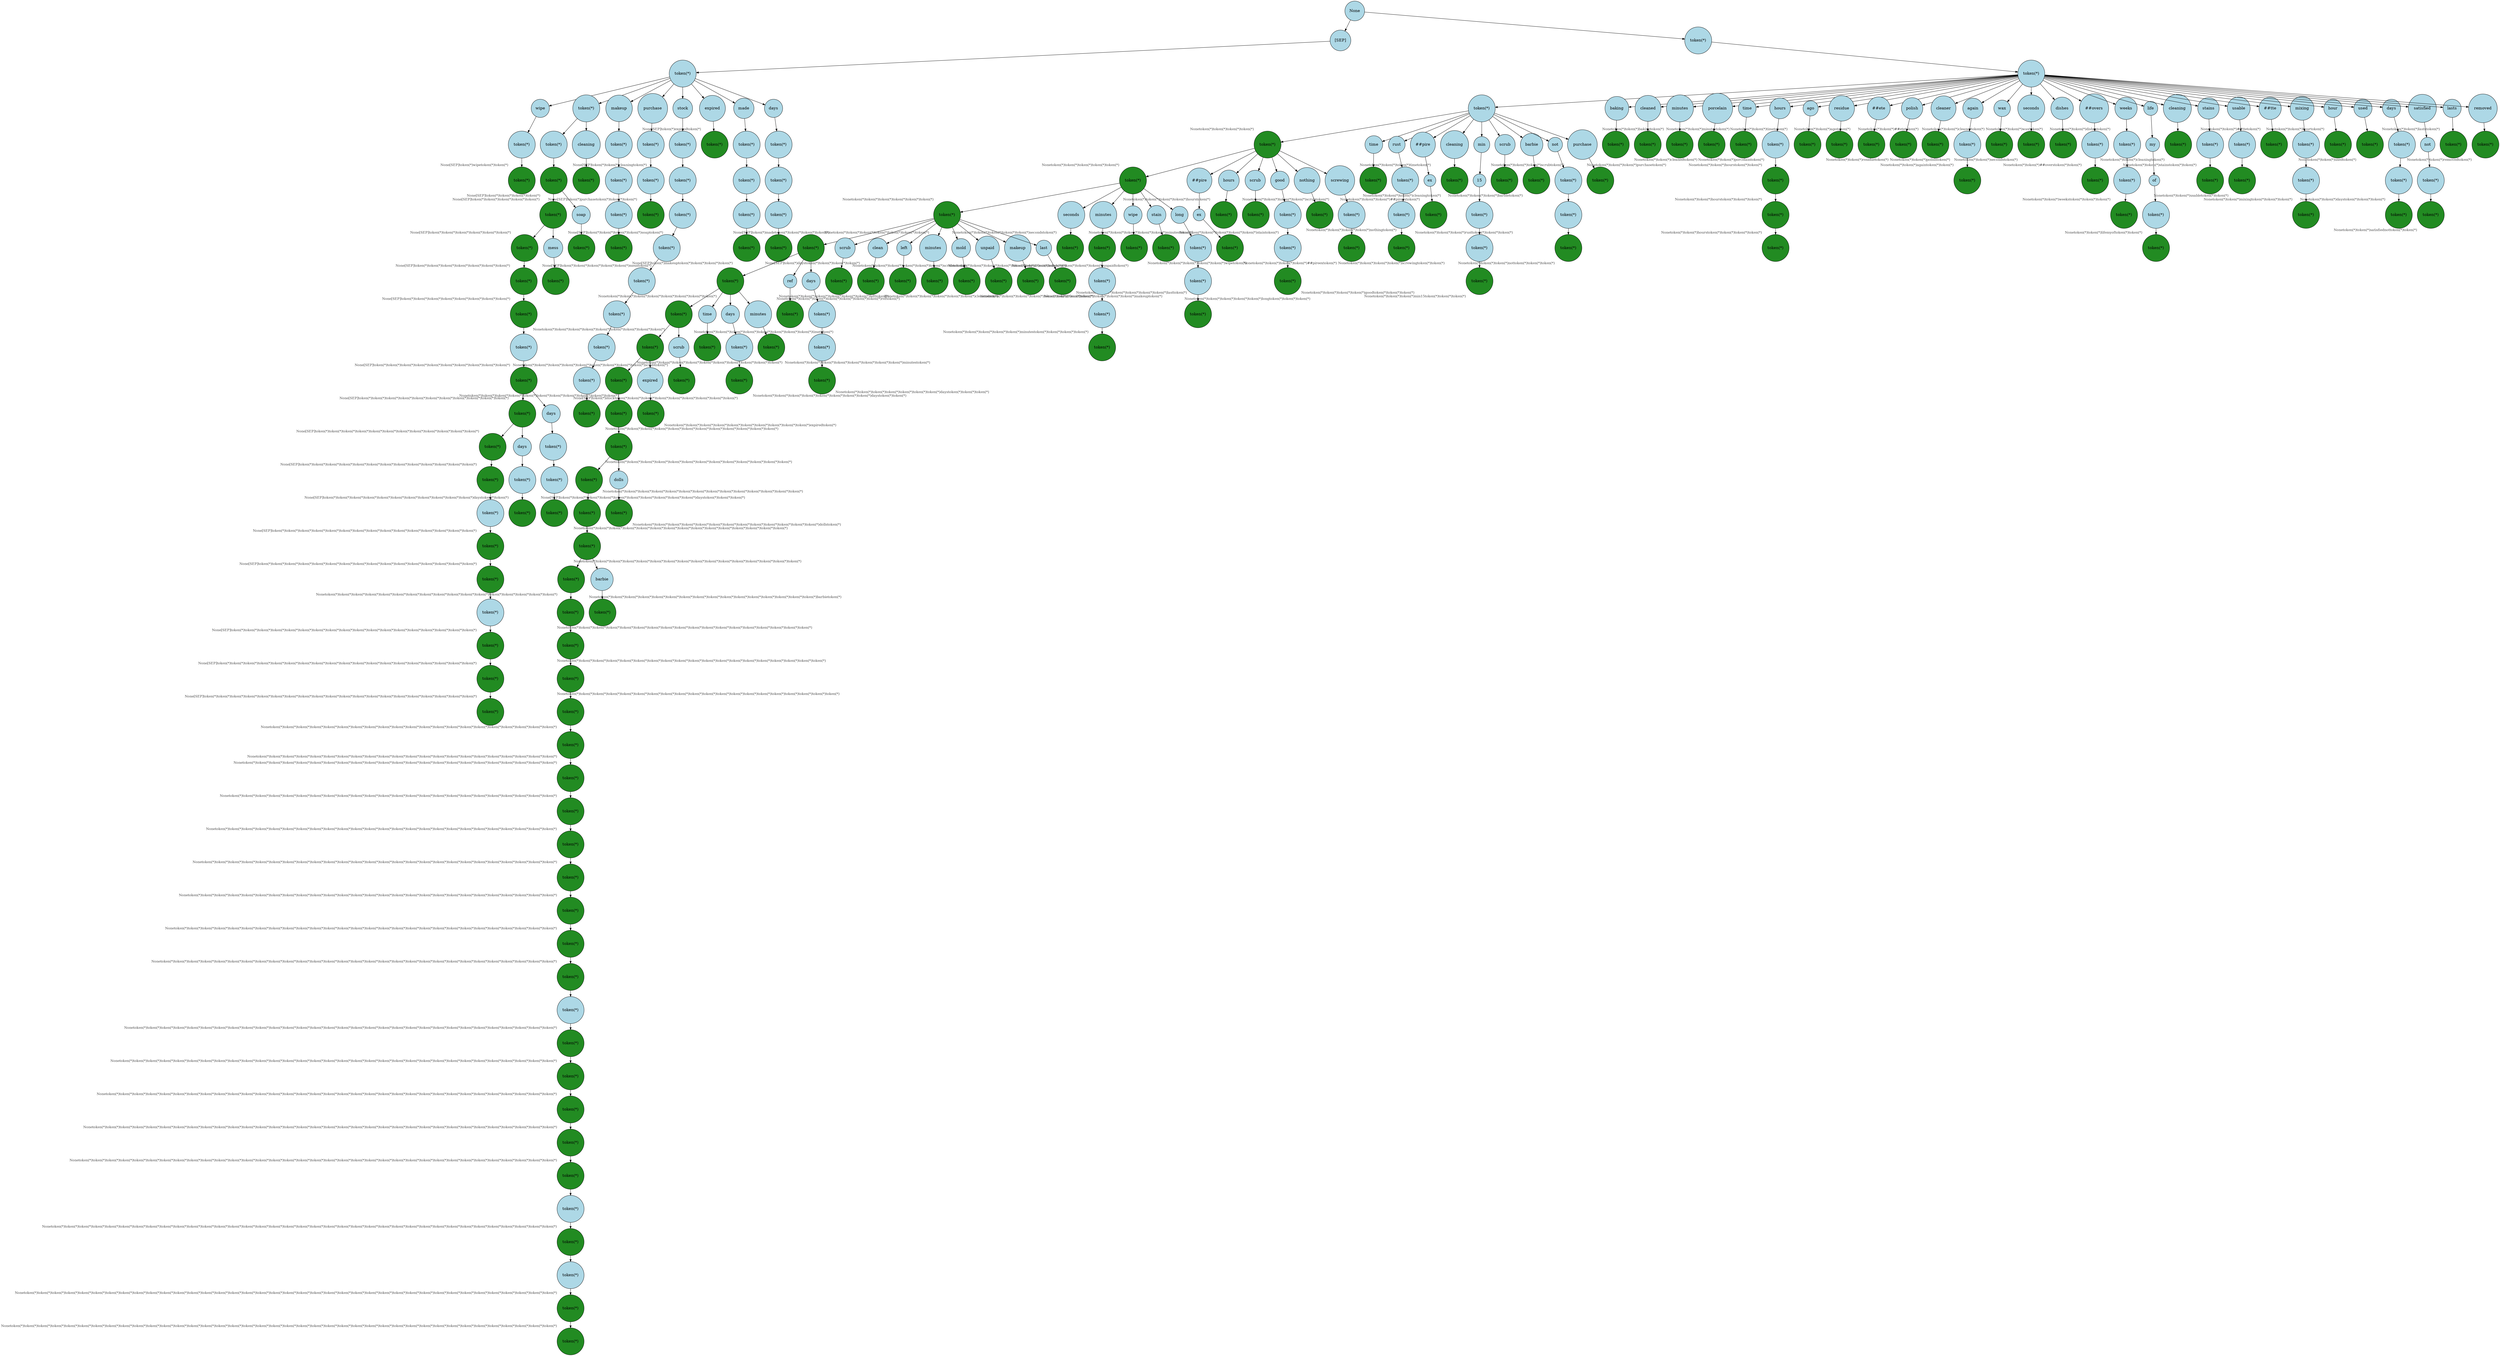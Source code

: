 digraph {
graph [
  nodesep=0.25,
  ranksep=0.3,
  splines=line
];
node [
  style=filled,
  fillcolor=lightblue,
  shape=circle
];
edge [
  arrowsize=0.8,
  color=black
];

140328997148048 [
  label="None"
];
140329013137776 [
  label="[SEP]"
];
140329013143216 [
  label="token(*)"
];
140329013140976 [
  label="wipe"
];
140336316952656 [
  label="token(*)"
];
140336316953616 [
  label="token(*)"
  xlabel=<<FONT COLOR="grey25" POINT-SIZE="12">None[SEP]token(*)wipetoken(*)token(*)</FONT>>
  fillcolor="forestgreen"
  color="black"
];
140336317509952 [
  label="token(*)"
];
140336316998208 [
  label="token(*)"
];
140331957338000 [
  label="token(*)"
  xlabel=<<FONT COLOR="grey25" POINT-SIZE="12">None[SEP]token(*)token(*)token(*)token(*)</FONT>>
  fillcolor="forestgreen"
  color="black"
];
140330621007504 [
  label="token(*)"
  xlabel=<<FONT COLOR="grey25" POINT-SIZE="12">None[SEP]token(*)token(*)token(*)token(*)token(*)</FONT>>
  fillcolor="forestgreen"
  color="black"
];
140320523738720 [
  label="token(*)"
  xlabel=<<FONT COLOR="grey25" POINT-SIZE="12">None[SEP]token(*)token(*)token(*)token(*)token(*)token(*)</FONT>>
  fillcolor="forestgreen"
  color="black"
];
140320523741184 [
  label="token(*)"
  xlabel=<<FONT COLOR="grey25" POINT-SIZE="12">None[SEP]token(*)token(*)token(*)token(*)token(*)token(*)token(*)</FONT>>
  fillcolor="forestgreen"
  color="black"
];
140336312867632 [
  label="token(*)"
  xlabel=<<FONT COLOR="grey25" POINT-SIZE="12">None[SEP]token(*)token(*)token(*)token(*)token(*)token(*)token(*)token(*)</FONT>>
  fillcolor="forestgreen"
  color="black"
];
140336312868912 [
  label="token(*)"
];
140320522346416 [
  label="token(*)"
  xlabel=<<FONT COLOR="grey25" POINT-SIZE="12">None[SEP]token(*)token(*)token(*)token(*)token(*)token(*)token(*)token(*)token(*)token(*)</FONT>>
  fillcolor="forestgreen"
  color="black"
];
140320522344256 [
  label="token(*)"
  xlabel=<<FONT COLOR="grey25" POINT-SIZE="12">None[SEP]token(*)token(*)token(*)token(*)token(*)token(*)token(*)token(*)token(*)token(*)token(*)</FONT>>
  fillcolor="forestgreen"
  color="black"
];
140320523632304 [
  label="token(*)"
  xlabel=<<FONT COLOR="grey25" POINT-SIZE="12">None[SEP]token(*)token(*)token(*)token(*)token(*)token(*)token(*)token(*)token(*)token(*)token(*)token(*)</FONT>>
  fillcolor="forestgreen"
  color="black"
];
140320523623184 [
  label="token(*)"
  xlabel=<<FONT COLOR="grey25" POINT-SIZE="12">None[SEP]token(*)token(*)token(*)token(*)token(*)token(*)token(*)token(*)token(*)token(*)token(*)token(*)token(*)</FONT>>
  fillcolor="forestgreen"
  color="black"
];
140336313110528 [
  label="token(*)"
];
140336313115456 [
  label="token(*)"
  xlabel=<<FONT COLOR="grey25" POINT-SIZE="12">None[SEP]token(*)token(*)token(*)token(*)token(*)token(*)token(*)token(*)token(*)token(*)token(*)token(*)token(*)token(*)token(*)</FONT>>
  fillcolor="forestgreen"
  color="black"
];
140336317806704 [
  label="token(*)"
  xlabel=<<FONT COLOR="grey25" POINT-SIZE="12">None[SEP]token(*)token(*)token(*)token(*)token(*)token(*)token(*)token(*)token(*)token(*)token(*)token(*)token(*)token(*)token(*)token(*)</FONT>>
  fillcolor="forestgreen"
  color="black"
];
140336317801328 [
  label="token(*)"
];
140320522709200 [
  label="token(*)"
  xlabel=<<FONT COLOR="grey25" POINT-SIZE="12">None[SEP]token(*)token(*)token(*)token(*)token(*)token(*)token(*)token(*)token(*)token(*)token(*)token(*)token(*)token(*)token(*)token(*)token(*)token(*)</FONT>>
  fillcolor="forestgreen"
  color="black"
];
140320522702960 [
  label="token(*)"
  xlabel=<<FONT COLOR="grey25" POINT-SIZE="12">None[SEP]token(*)token(*)token(*)token(*)token(*)token(*)token(*)token(*)token(*)token(*)token(*)token(*)token(*)token(*)token(*)token(*)token(*)token(*)token(*)</FONT>>
  fillcolor="forestgreen"
  color="black"
];
140336182820912 [
  label="token(*)"
  xlabel=<<FONT COLOR="grey25" POINT-SIZE="12">None[SEP]token(*)token(*)token(*)token(*)token(*)token(*)token(*)token(*)token(*)token(*)token(*)token(*)token(*)token(*)token(*)token(*)token(*)token(*)token(*)token(*)</FONT>>
  fillcolor="forestgreen"
  color="black"
];
140320522347136 [
  label="days"
];
140320523622864 [
  label="token(*)"
];
140320523631344 [
  label="token(*)"
  xlabel=<<FONT COLOR="grey25" POINT-SIZE="12">None[SEP]token(*)token(*)token(*)token(*)token(*)token(*)token(*)token(*)token(*)token(*)token(*)daystoken(*)token(*)</FONT>>
  fillcolor="forestgreen"
  color="black"
];
140320522348144 [
  label="days"
];
140320522342384 [
  label="token(*)"
];
140320523628464 [
  label="token(*)"
];
140320523619024 [
  label="token(*)"
  xlabel=<<FONT COLOR="grey25" POINT-SIZE="12">None[SEP]token(*)token(*)token(*)token(*)token(*)token(*)token(*)token(*)token(*)token(*)daystoken(*)token(*)token(*)</FONT>>
  fillcolor="forestgreen"
  color="black"
];
140320523956848 [
  label="mess"
];
140320523738384 [
  label="token(*)"
  xlabel=<<FONT COLOR="grey25" POINT-SIZE="12">None[SEP]token(*)token(*)token(*)token(*)token(*)messtoken(*)</FONT>>
  fillcolor="forestgreen"
  color="black"
];
140320523953680 [
  label="soap"
];
140320523954064 [
  label="token(*)"
  xlabel=<<FONT COLOR="grey25" POINT-SIZE="12">None[SEP]token(*)token(*)token(*)token(*)soaptoken(*)</FONT>>
  fillcolor="forestgreen"
  color="black"
];
140336316990368 [
  label="cleaning"
];
140320523953872 [
  label="token(*)"
  xlabel=<<FONT COLOR="grey25" POINT-SIZE="12">None[SEP]token(*)token(*)cleaningtoken(*)</FONT>>
  fillcolor="forestgreen"
  color="black"
];
140336183908464 [
  label="makeup"
];
140336316998048 [
  label="token(*)"
];
140336316999568 [
  label="token(*)"
];
140320523953392 [
  label="token(*)"
];
140320523952720 [
  label="token(*)"
  xlabel=<<FONT COLOR="grey25" POINT-SIZE="12">None[SEP]token(*)makeuptoken(*)token(*)token(*)token(*)</FONT>>
  fillcolor="forestgreen"
  color="black"
];
140336316948736 [
  label="purchase"
];
140336317000368 [
  label="token(*)"
];
140320523958096 [
  label="token(*)"
];
140320523954448 [
  label="token(*)"
  xlabel=<<FONT COLOR="grey25" POINT-SIZE="12">None[SEP]token(*)purchasetoken(*)token(*)token(*)</FONT>>
  fillcolor="forestgreen"
  color="black"
];
140329015073264 [
  label="stock"
];
140336316992928 [
  label="token(*)"
];
140336183936784 [
  label="token(*)"
];
140320523952624 [
  label="token(*)"
];
140320523951952 [
  label="token(*)"
];
140320523736480 [
  label="token(*)"
];
140320523739952 [
  label="token(*)"
];
140320522790448 [
  label="token(*)"
];
140320522787248 [
  label="token(*)"
];
140320522344112 [
  label="token(*)"
  xlabel=<<FONT COLOR="grey25" POINT-SIZE="12">None[SEP]token(*)stocktoken(*)token(*)token(*)token(*)token(*)token(*)token(*)token(*)token(*)</FONT>>
  fillcolor="forestgreen"
  color="black"
];
140336316990048 [
  label="expired"
];
140336317041360 [
  label="token(*)"
  xlabel=<<FONT COLOR="grey25" POINT-SIZE="12">None[SEP]token(*)expiredtoken(*)</FONT>>
  fillcolor="forestgreen"
  color="black"
];
140329015080496 [
  label="made"
];
140336317082928 [
  label="token(*)"
];
140336317075888 [
  label="token(*)"
];
140320523954256 [
  label="token(*)"
];
140320523954544 [
  label="token(*)"
  xlabel=<<FONT COLOR="grey25" POINT-SIZE="12">None[SEP]token(*)madetoken(*)token(*)token(*)token(*)</FONT>>
  fillcolor="forestgreen"
  color="black"
];
140329015076592 [
  label="days"
];
140336317074048 [
  label="token(*)"
];
140336313570032 [
  label="token(*)"
];
140320523959440 [
  label="token(*)"
];
140320523960112 [
  label="token(*)"
  xlabel=<<FONT COLOR="grey25" POINT-SIZE="12">None[SEP]token(*)daystoken(*)token(*)token(*)token(*)</FONT>>
  fillcolor="forestgreen"
  color="black"
];
140329015067760 [
  label="token(*)"
];
140329015073904 [
  label="token(*)"
];
140336183937744 [
  label="token(*)"
];
140336313570512 [
  label="token(*)"
  xlabel=<<FONT COLOR="grey25" POINT-SIZE="12">Nonetoken(*)token(*)token(*)token(*)</FONT>>
  fillcolor="forestgreen"
  color="black"
];
140320523949648 [
  label="token(*)"
  xlabel=<<FONT COLOR="grey25" POINT-SIZE="12">Nonetoken(*)token(*)token(*)token(*)token(*)</FONT>>
  fillcolor="forestgreen"
  color="black"
];
140320523951280 [
  label="token(*)"
  xlabel=<<FONT COLOR="grey25" POINT-SIZE="12">Nonetoken(*)token(*)token(*)token(*)token(*)token(*)</FONT>>
  fillcolor="forestgreen"
  color="black"
];
140320523739280 [
  label="token(*)"
  xlabel=<<FONT COLOR="grey25" POINT-SIZE="12">Nonetoken(*)token(*)token(*)token(*)token(*)token(*)token(*)</FONT>>
  fillcolor="forestgreen"
  color="black"
];
140320523739056 [
  label="token(*)"
  xlabel=<<FONT COLOR="grey25" POINT-SIZE="12">Nonetoken(*)token(*)token(*)token(*)token(*)token(*)token(*)token(*)</FONT>>
  fillcolor="forestgreen"
  color="black"
];
140320520010800 [
  label="token(*)"
  xlabel=<<FONT COLOR="grey25" POINT-SIZE="12">Nonetoken(*)token(*)token(*)token(*)token(*)token(*)token(*)token(*)token(*)</FONT>>
  fillcolor="forestgreen"
  color="black"
];
140320523593904 [
  label="token(*)"
  xlabel=<<FONT COLOR="grey25" POINT-SIZE="12">Nonetoken(*)token(*)token(*)token(*)token(*)token(*)token(*)token(*)token(*)token(*)</FONT>>
  fillcolor="forestgreen"
  color="black"
];
140320522343104 [
  label="token(*)"
  xlabel=<<FONT COLOR="grey25" POINT-SIZE="12">Nonetoken(*)token(*)token(*)token(*)token(*)token(*)token(*)token(*)token(*)token(*)token(*)</FONT>>
  fillcolor="forestgreen"
  color="black"
];
140320522340080 [
  label="token(*)"
  xlabel=<<FONT COLOR="grey25" POINT-SIZE="12">Nonetoken(*)token(*)token(*)token(*)token(*)token(*)token(*)token(*)token(*)token(*)token(*)token(*)</FONT>>
  fillcolor="forestgreen"
  color="black"
];
140320523620944 [
  label="token(*)"
  xlabel=<<FONT COLOR="grey25" POINT-SIZE="12">Nonetoken(*)token(*)token(*)token(*)token(*)token(*)token(*)token(*)token(*)token(*)token(*)token(*)token(*)</FONT>>
  fillcolor="forestgreen"
  color="black"
];
140320523621904 [
  label="token(*)"
  xlabel=<<FONT COLOR="grey25" POINT-SIZE="12">Nonetoken(*)token(*)token(*)token(*)token(*)token(*)token(*)token(*)token(*)token(*)token(*)token(*)token(*)token(*)</FONT>>
  fillcolor="forestgreen"
  color="black"
];
140336313110176 [
  label="token(*)"
  xlabel=<<FONT COLOR="grey25" POINT-SIZE="12">Nonetoken(*)token(*)token(*)token(*)token(*)token(*)token(*)token(*)token(*)token(*)token(*)token(*)token(*)token(*)token(*)</FONT>>
  fillcolor="forestgreen"
  color="black"
];
140336313108768 [
  label="token(*)"
  xlabel=<<FONT COLOR="grey25" POINT-SIZE="12">Nonetoken(*)token(*)token(*)token(*)token(*)token(*)token(*)token(*)token(*)token(*)token(*)token(*)token(*)token(*)token(*)token(*)</FONT>>
  fillcolor="forestgreen"
  color="black"
];
140336317807472 [
  label="token(*)"
  xlabel=<<FONT COLOR="grey25" POINT-SIZE="12">Nonetoken(*)token(*)token(*)token(*)token(*)token(*)token(*)token(*)token(*)token(*)token(*)token(*)token(*)token(*)token(*)token(*)token(*)</FONT>>
  fillcolor="forestgreen"
  color="black"
];
140336317804400 [
  label="token(*)"
  xlabel=<<FONT COLOR="grey25" POINT-SIZE="12">Nonetoken(*)token(*)token(*)token(*)token(*)token(*)token(*)token(*)token(*)token(*)token(*)token(*)token(*)token(*)token(*)token(*)token(*)token(*)</FONT>>
  fillcolor="forestgreen"
  color="black"
];
140320522712528 [
  label="token(*)"
  xlabel=<<FONT COLOR="grey25" POINT-SIZE="12">Nonetoken(*)token(*)token(*)token(*)token(*)token(*)token(*)token(*)token(*)token(*)token(*)token(*)token(*)token(*)token(*)token(*)token(*)token(*)token(*)</FONT>>
  fillcolor="forestgreen"
  color="black"
];
140320522708784 [
  label="token(*)"
  xlabel=<<FONT COLOR="grey25" POINT-SIZE="12">Nonetoken(*)token(*)token(*)token(*)token(*)token(*)token(*)token(*)token(*)token(*)token(*)token(*)token(*)token(*)token(*)token(*)token(*)token(*)token(*)token(*)</FONT>>
  fillcolor="forestgreen"
  color="black"
];
140336182823376 [
  label="token(*)"
  xlabel=<<FONT COLOR="grey25" POINT-SIZE="12">Nonetoken(*)token(*)token(*)token(*)token(*)token(*)token(*)token(*)token(*)token(*)token(*)token(*)token(*)token(*)token(*)token(*)token(*)token(*)token(*)token(*)token(*)</FONT>>
  fillcolor="forestgreen"
  color="black"
];
140336182822704 [
  label="token(*)"
  xlabel=<<FONT COLOR="grey25" POINT-SIZE="12">Nonetoken(*)token(*)token(*)token(*)token(*)token(*)token(*)token(*)token(*)token(*)token(*)token(*)token(*)token(*)token(*)token(*)token(*)token(*)token(*)token(*)token(*)token(*)</FONT>>
  fillcolor="forestgreen"
  color="black"
];
140320535693712 [
  label="token(*)"
  xlabel=<<FONT COLOR="grey25" POINT-SIZE="12">Nonetoken(*)token(*)token(*)token(*)token(*)token(*)token(*)token(*)token(*)token(*)token(*)token(*)token(*)token(*)token(*)token(*)token(*)token(*)token(*)token(*)token(*)token(*)token(*)</FONT>>
  fillcolor="forestgreen"
  color="black"
];
140320535697552 [
  label="token(*)"
  xlabel=<<FONT COLOR="grey25" POINT-SIZE="12">Nonetoken(*)token(*)token(*)token(*)token(*)token(*)token(*)token(*)token(*)token(*)token(*)token(*)token(*)token(*)token(*)token(*)token(*)token(*)token(*)token(*)token(*)token(*)token(*)token(*)</FONT>>
  fillcolor="forestgreen"
  color="black"
];
140336318425648 [
  label="token(*)"
  xlabel=<<FONT COLOR="grey25" POINT-SIZE="12">Nonetoken(*)token(*)token(*)token(*)token(*)token(*)token(*)token(*)token(*)token(*)token(*)token(*)token(*)token(*)token(*)token(*)token(*)token(*)token(*)token(*)token(*)token(*)token(*)token(*)token(*)</FONT>>
  fillcolor="forestgreen"
  color="black"
];
140336318418480 [
  label="token(*)"
  xlabel=<<FONT COLOR="grey25" POINT-SIZE="12">Nonetoken(*)token(*)token(*)token(*)token(*)token(*)token(*)token(*)token(*)token(*)token(*)token(*)token(*)token(*)token(*)token(*)token(*)token(*)token(*)token(*)token(*)token(*)token(*)token(*)token(*)token(*)</FONT>>
  fillcolor="forestgreen"
  color="black"
];
140320524792624 [
  label="token(*)"
  xlabel=<<FONT COLOR="grey25" POINT-SIZE="12">Nonetoken(*)token(*)token(*)token(*)token(*)token(*)token(*)token(*)token(*)token(*)token(*)token(*)token(*)token(*)token(*)token(*)token(*)token(*)token(*)token(*)token(*)token(*)token(*)token(*)token(*)token(*)token(*)</FONT>>
  fillcolor="forestgreen"
  color="black"
];
140320524790176 [
  label="token(*)"
  xlabel=<<FONT COLOR="grey25" POINT-SIZE="12">Nonetoken(*)token(*)token(*)token(*)token(*)token(*)token(*)token(*)token(*)token(*)token(*)token(*)token(*)token(*)token(*)token(*)token(*)token(*)token(*)token(*)token(*)token(*)token(*)token(*)token(*)token(*)token(*)token(*)</FONT>>
  fillcolor="forestgreen"
  color="black"
];
140320528126800 [
  label="token(*)"
  xlabel=<<FONT COLOR="grey25" POINT-SIZE="12">Nonetoken(*)token(*)token(*)token(*)token(*)token(*)token(*)token(*)token(*)token(*)token(*)token(*)token(*)token(*)token(*)token(*)token(*)token(*)token(*)token(*)token(*)token(*)token(*)token(*)token(*)token(*)token(*)token(*)token(*)</FONT>>
  fillcolor="forestgreen"
  color="black"
];
140320528124496 [
  label="token(*)"
];
140336313040064 [
  label="token(*)"
  xlabel=<<FONT COLOR="grey25" POINT-SIZE="12">Nonetoken(*)token(*)token(*)token(*)token(*)token(*)token(*)token(*)token(*)token(*)token(*)token(*)token(*)token(*)token(*)token(*)token(*)token(*)token(*)token(*)token(*)token(*)token(*)token(*)token(*)token(*)token(*)token(*)token(*)token(*)token(*)</FONT>>
  fillcolor="forestgreen"
  color="black"
];
140336313033072 [
  label="token(*)"
  xlabel=<<FONT COLOR="grey25" POINT-SIZE="12">Nonetoken(*)token(*)token(*)token(*)token(*)token(*)token(*)token(*)token(*)token(*)token(*)token(*)token(*)token(*)token(*)token(*)token(*)token(*)token(*)token(*)token(*)token(*)token(*)token(*)token(*)token(*)token(*)token(*)token(*)token(*)token(*)token(*)</FONT>>
  fillcolor="forestgreen"
  color="black"
];
140333233552112 [
  label="token(*)"
  xlabel=<<FONT COLOR="grey25" POINT-SIZE="12">Nonetoken(*)token(*)token(*)token(*)token(*)token(*)token(*)token(*)token(*)token(*)token(*)token(*)token(*)token(*)token(*)token(*)token(*)token(*)token(*)token(*)token(*)token(*)token(*)token(*)token(*)token(*)token(*)token(*)token(*)token(*)token(*)token(*)token(*)</FONT>>
  fillcolor="forestgreen"
  color="black"
];
140333233553072 [
  label="token(*)"
  xlabel=<<FONT COLOR="grey25" POINT-SIZE="12">Nonetoken(*)token(*)token(*)token(*)token(*)token(*)token(*)token(*)token(*)token(*)token(*)token(*)token(*)token(*)token(*)token(*)token(*)token(*)token(*)token(*)token(*)token(*)token(*)token(*)token(*)token(*)token(*)token(*)token(*)token(*)token(*)token(*)token(*)token(*)</FONT>>
  fillcolor="forestgreen"
  color="black"
];
140333235418288 [
  label="token(*)"
  xlabel=<<FONT COLOR="grey25" POINT-SIZE="12">Nonetoken(*)token(*)token(*)token(*)token(*)token(*)token(*)token(*)token(*)token(*)token(*)token(*)token(*)token(*)token(*)token(*)token(*)token(*)token(*)token(*)token(*)token(*)token(*)token(*)token(*)token(*)token(*)token(*)token(*)token(*)token(*)token(*)token(*)token(*)token(*)</FONT>>
  fillcolor="forestgreen"
  color="black"
];
140333235416272 [
  label="token(*)"
];
140336316907568 [
  label="token(*)"
  xlabel=<<FONT COLOR="grey25" POINT-SIZE="12">Nonetoken(*)token(*)token(*)token(*)token(*)token(*)token(*)token(*)token(*)token(*)token(*)token(*)token(*)token(*)token(*)token(*)token(*)token(*)token(*)token(*)token(*)token(*)token(*)token(*)token(*)token(*)token(*)token(*)token(*)token(*)token(*)token(*)token(*)token(*)token(*)token(*)token(*)</FONT>>
  fillcolor="forestgreen"
  color="black"
];
140336316907920 [
  label="token(*)"
];
140333235042368 [
  label="token(*)"
  xlabel=<<FONT COLOR="grey25" POINT-SIZE="12">Nonetoken(*)token(*)token(*)token(*)token(*)token(*)token(*)token(*)token(*)token(*)token(*)token(*)token(*)token(*)token(*)token(*)token(*)token(*)token(*)token(*)token(*)token(*)token(*)token(*)token(*)token(*)token(*)token(*)token(*)token(*)token(*)token(*)token(*)token(*)token(*)token(*)token(*)token(*)token(*)</FONT>>
  fillcolor="forestgreen"
  color="black"
];
140333235043472 [
  label="token(*)"
  xlabel=<<FONT COLOR="grey25" POINT-SIZE="12">Nonetoken(*)token(*)token(*)token(*)token(*)token(*)token(*)token(*)token(*)token(*)token(*)token(*)token(*)token(*)token(*)token(*)token(*)token(*)token(*)token(*)token(*)token(*)token(*)token(*)token(*)token(*)token(*)token(*)token(*)token(*)token(*)token(*)token(*)token(*)token(*)token(*)token(*)token(*)token(*)token(*)</FONT>>
  fillcolor="forestgreen"
  color="black"
];
140336317806128 [
  label="barbie"
];
140336317807664 [
  label="token(*)"
  xlabel=<<FONT COLOR="grey25" POINT-SIZE="12">Nonetoken(*)token(*)token(*)token(*)token(*)token(*)token(*)token(*)token(*)token(*)token(*)token(*)token(*)token(*)token(*)token(*)barbietoken(*)</FONT>>
  fillcolor="forestgreen"
  color="black"
];
140320523631664 [
  label="dolls"
];
140336313113344 [
  label="token(*)"
  xlabel=<<FONT COLOR="grey25" POINT-SIZE="12">Nonetoken(*)token(*)token(*)token(*)token(*)token(*)token(*)token(*)token(*)token(*)token(*)token(*)token(*)dollstoken(*)</FONT>>
  fillcolor="forestgreen"
  color="black"
];
140320522354480 [
  label="expired"
];
140320522354336 [
  label="token(*)"
  xlabel=<<FONT COLOR="grey25" POINT-SIZE="12">Nonetoken(*)token(*)token(*)token(*)token(*)token(*)token(*)token(*)token(*)token(*)expiredtoken(*)</FONT>>
  fillcolor="forestgreen"
  color="black"
];
140320522443184 [
  label="scrub"
];
140320522354192 [
  label="token(*)"
  xlabel=<<FONT COLOR="grey25" POINT-SIZE="12">Nonetoken(*)token(*)token(*)token(*)token(*)token(*)token(*)token(*)token(*)scrubtoken(*)</FONT>>
  fillcolor="forestgreen"
  color="black"
];
140320522440752 [
  label="time"
];
140320522448944 [
  label="token(*)"
  xlabel=<<FONT COLOR="grey25" POINT-SIZE="12">Nonetoken(*)token(*)token(*)token(*)token(*)token(*)token(*)token(*)timetoken(*)</FONT>>
  fillcolor="forestgreen"
  color="black"
];
140320522439088 [
  label="days"
];
140320522437168 [
  label="token(*)"
];
140320522354048 [
  label="token(*)"
  xlabel=<<FONT COLOR="grey25" POINT-SIZE="12">Nonetoken(*)token(*)token(*)token(*)token(*)token(*)token(*)token(*)daystoken(*)token(*)</FONT>>
  fillcolor="forestgreen"
  color="black"
];
140320522450224 [
  label="minutes"
];
140320522448816 [
  label="token(*)"
  xlabel=<<FONT COLOR="grey25" POINT-SIZE="12">Nonetoken(*)token(*)token(*)token(*)token(*)token(*)token(*)token(*)minutestoken(*)</FONT>>
  fillcolor="forestgreen"
  color="black"
];
140320523740736 [
  label="ref"
];
140320523741408 [
  label="token(*)"
  xlabel=<<FONT COLOR="grey25" POINT-SIZE="12">Nonetoken(*)token(*)token(*)token(*)token(*)token(*)token(*)reftoken(*)</FONT>>
  fillcolor="forestgreen"
  color="black"
];
140320523739392 [
  label="days"
];
140320522447024 [
  label="token(*)"
];
140320522451120 [
  label="token(*)"
];
140320522353904 [
  label="token(*)"
  xlabel=<<FONT COLOR="grey25" POINT-SIZE="12">Nonetoken(*)token(*)token(*)token(*)token(*)token(*)token(*)daystoken(*)token(*)token(*)</FONT>>
  fillcolor="forestgreen"
  color="black"
];
140320523739168 [
  label="scrub"
];
140320523738272 [
  label="token(*)"
  xlabel=<<FONT COLOR="grey25" POINT-SIZE="12">Nonetoken(*)token(*)token(*)token(*)token(*)token(*)scrubtoken(*)</FONT>>
  fillcolor="forestgreen"
  color="black"
];
140320523740960 [
  label="clean"
];
140320523738944 [
  label="token(*)"
  xlabel=<<FONT COLOR="grey25" POINT-SIZE="12">Nonetoken(*)token(*)token(*)token(*)token(*)token(*)cleantoken(*)</FONT>>
  fillcolor="forestgreen"
  color="black"
];
140320523741072 [
  label="left"
];
140320523737936 [
  label="token(*)"
  xlabel=<<FONT COLOR="grey25" POINT-SIZE="12">Nonetoken(*)token(*)token(*)token(*)token(*)token(*)lefttoken(*)</FONT>>
  fillcolor="forestgreen"
  color="black"
];
140320523737488 [
  label="minutes"
];
140320523738496 [
  label="token(*)"
  xlabel=<<FONT COLOR="grey25" POINT-SIZE="12">Nonetoken(*)token(*)token(*)token(*)token(*)token(*)minutestoken(*)</FONT>>
  fillcolor="forestgreen"
  color="black"
];
140320523741856 [
  label="mold"
];
140320523741968 [
  label="token(*)"
  xlabel=<<FONT COLOR="grey25" POINT-SIZE="12">Nonetoken(*)token(*)token(*)token(*)token(*)token(*)moldtoken(*)</FONT>>
  fillcolor="forestgreen"
  color="black"
];
140320523738608 [
  label="unpaid"
];
140320523747120 [
  label="token(*)"
  xlabel=<<FONT COLOR="grey25" POINT-SIZE="12">Nonetoken(*)token(*)token(*)token(*)token(*)token(*)unpaidtoken(*)</FONT>>
  fillcolor="forestgreen"
  color="black"
];
140320523747008 [
  label="makeup"
];
140320523746784 [
  label="token(*)"
  xlabel=<<FONT COLOR="grey25" POINT-SIZE="12">Nonetoken(*)token(*)token(*)token(*)token(*)token(*)makeuptoken(*)</FONT>>
  fillcolor="forestgreen"
  color="black"
];
140320523746672 [
  label="last"
];
140320523746896 [
  label="token(*)"
  xlabel=<<FONT COLOR="grey25" POINT-SIZE="12">Nonetoken(*)token(*)token(*)token(*)token(*)token(*)lasttoken(*)</FONT>>
  fillcolor="forestgreen"
  color="black"
];
140320523956080 [
  label="seconds"
];
140320523743312 [
  label="token(*)"
  xlabel=<<FONT COLOR="grey25" POINT-SIZE="12">Nonetoken(*)token(*)token(*)token(*)token(*)secondstoken(*)</FONT>>
  fillcolor="forestgreen"
  color="black"
];
140320523955600 [
  label="minutes"
];
140320523743200 [
  label="token(*)"
  xlabel=<<FONT COLOR="grey25" POINT-SIZE="12">Nonetoken(*)token(*)token(*)token(*)token(*)minutestoken(*)</FONT>>
  fillcolor="forestgreen"
  color="black"
];
140320523745104 [
  label="token(*)"
];
140320524894640 [
  label="token(*)"
];
140320524899888 [
  label="token(*)"
  xlabel=<<FONT COLOR="grey25" POINT-SIZE="12">Nonetoken(*)token(*)token(*)token(*)token(*)minutestoken(*)token(*)token(*)token(*)</FONT>>
  fillcolor="forestgreen"
  color="black"
];
140320523951472 [
  label="wipe"
];
140320523744880 [
  label="token(*)"
  xlabel=<<FONT COLOR="grey25" POINT-SIZE="12">Nonetoken(*)token(*)token(*)token(*)token(*)wipetoken(*)</FONT>>
  fillcolor="forestgreen"
  color="black"
];
140320523950608 [
  label="stain"
];
140320523744992 [
  label="token(*)"
  xlabel=<<FONT COLOR="grey25" POINT-SIZE="12">Nonetoken(*)token(*)token(*)token(*)token(*)staintoken(*)</FONT>>
  fillcolor="forestgreen"
  color="black"
];
140320523955408 [
  label="long"
];
140320523745216 [
  label="token(*)"
];
140320523743648 [
  label="token(*)"
];
140320524906288 [
  label="token(*)"
  xlabel=<<FONT COLOR="grey25" POINT-SIZE="12">Nonetoken(*)token(*)token(*)token(*)token(*)longtoken(*)token(*)token(*)</FONT>>
  fillcolor="forestgreen"
  color="black"
];
140320523953200 [
  label="##pire"
];
140320523950416 [
  label="ex"
];
140320523956656 [
  label="token(*)"
  xlabel=<<FONT COLOR="grey25" POINT-SIZE="12">Nonetoken(*)token(*)token(*)token(*)##pireextoken(*)</FONT>>
  fillcolor="forestgreen"
  color="black"
];
140320523958576 [
  label="hours"
];
140320523954160 [
  label="token(*)"
  xlabel=<<FONT COLOR="grey25" POINT-SIZE="12">Nonetoken(*)token(*)token(*)token(*)hourstoken(*)</FONT>>
  fillcolor="forestgreen"
  color="black"
];
140320523954832 [
  label="scrub"
];
140320523954928 [
  label="token(*)"
  xlabel=<<FONT COLOR="grey25" POINT-SIZE="12">Nonetoken(*)token(*)token(*)token(*)scrubtoken(*)</FONT>>
  fillcolor="forestgreen"
  color="black"
];
140320523955216 [
  label="good"
];
140320523955984 [
  label="token(*)"
];
140320523743424 [
  label="token(*)"
];
140320523743536 [
  label="token(*)"
  xlabel=<<FONT COLOR="grey25" POINT-SIZE="12">Nonetoken(*)token(*)token(*)token(*)goodtoken(*)token(*)token(*)</FONT>>
  fillcolor="forestgreen"
  color="black"
];
140320523954352 [
  label="nothing"
];
140320523955312 [
  label="token(*)"
  xlabel=<<FONT COLOR="grey25" POINT-SIZE="12">Nonetoken(*)token(*)token(*)token(*)nothingtoken(*)</FONT>>
  fillcolor="forestgreen"
  color="black"
];
140320524104496 [
  label="screwing"
];
140320524106320 [
  label="token(*)"
];
140320523743760 [
  label="token(*)"
  xlabel=<<FONT COLOR="grey25" POINT-SIZE="12">Nonetoken(*)token(*)token(*)token(*)screwingtoken(*)token(*)</FONT>>
  fillcolor="forestgreen"
  color="black"
];
140336313573872 [
  label="time"
];
140320524105936 [
  label="token(*)"
  xlabel=<<FONT COLOR="grey25" POINT-SIZE="12">Nonetoken(*)token(*)token(*)timetoken(*)</FONT>>
  fillcolor="forestgreen"
  color="black"
];
140336313460304 [
  label="rust"
];
140320524105264 [
  label="token(*)"
];
140320524107088 [
  label="token(*)"
];
140320523743872 [
  label="token(*)"
  xlabel=<<FONT COLOR="grey25" POINT-SIZE="12">Nonetoken(*)token(*)token(*)rusttoken(*)token(*)token(*)</FONT>>
  fillcolor="forestgreen"
  color="black"
];
140336313452304 [
  label="##pire"
];
140336313450944 [
  label="ex"
];
140320524107184 [
  label="token(*)"
  xlabel=<<FONT COLOR="grey25" POINT-SIZE="12">Nonetoken(*)token(*)token(*)##pireextoken(*)</FONT>>
  fillcolor="forestgreen"
  color="black"
];
140336313454624 [
  label="cleaning"
];
140320524107280 [
  label="token(*)"
  xlabel=<<FONT COLOR="grey25" POINT-SIZE="12">Nonetoken(*)token(*)token(*)cleaningtoken(*)</FONT>>
  fillcolor="forestgreen"
  color="black"
];
140336317104336 [
  label="min"
];
140336317111376 [
  label="15"
];
140320524107376 [
  label="token(*)"
];
140320524107472 [
  label="token(*)"
];
140320523743984 [
  label="token(*)"
  xlabel=<<FONT COLOR="grey25" POINT-SIZE="12">Nonetoken(*)token(*)token(*)min15token(*)token(*)token(*)</FONT>>
  fillcolor="forestgreen"
  color="black"
];
140336317104816 [
  label="scrub"
];
140320524107568 [
  label="token(*)"
  xlabel=<<FONT COLOR="grey25" POINT-SIZE="12">Nonetoken(*)token(*)token(*)scrubtoken(*)</FONT>>
  fillcolor="forestgreen"
  color="black"
];
140336317118816 [
  label="barbie"
];
140320524107664 [
  label="token(*)"
  xlabel=<<FONT COLOR="grey25" POINT-SIZE="12">Nonetoken(*)token(*)token(*)barbietoken(*)</FONT>>
  fillcolor="forestgreen"
  color="black"
];
140336317665712 [
  label="not"
];
140336317619760 [
  label="token(*)"
];
140320524106224 [
  label="token(*)"
];
140320524105840 [
  label="token(*)"
  xlabel=<<FONT COLOR="grey25" POINT-SIZE="12">Nonetoken(*)token(*)token(*)nottoken(*)token(*)token(*)</FONT>>
  fillcolor="forestgreen"
  color="black"
];
140336317671472 [
  label="purchase"
];
140320524102768 [
  label="token(*)"
  xlabel=<<FONT COLOR="grey25" POINT-SIZE="12">Nonetoken(*)token(*)token(*)purchasetoken(*)</FONT>>
  fillcolor="forestgreen"
  color="black"
];
140336317172272 [
  label="baking"
];
140336317618880 [
  label="token(*)"
  xlabel=<<FONT COLOR="grey25" POINT-SIZE="12">Nonetoken(*)token(*)bakingtoken(*)</FONT>>
  fillcolor="forestgreen"
  color="black"
];
140336317616880 [
  label="cleaned"
];
140336317614560 [
  label="token(*)"
  xlabel=<<FONT COLOR="grey25" POINT-SIZE="12">Nonetoken(*)token(*)cleanedtoken(*)</FONT>>
  fillcolor="forestgreen"
  color="black"
];
140336317623600 [
  label="minutes"
];
140336313600480 [
  label="token(*)"
  xlabel=<<FONT COLOR="grey25" POINT-SIZE="12">Nonetoken(*)token(*)minutestoken(*)</FONT>>
  fillcolor="forestgreen"
  color="black"
];
140336317627760 [
  label="porcelain"
];
140336313902912 [
  label="token(*)"
  xlabel=<<FONT COLOR="grey25" POINT-SIZE="12">Nonetoken(*)token(*)porcelaintoken(*)</FONT>>
  fillcolor="forestgreen"
  color="black"
];
140336313602720 [
  label="time"
];
140331952668720 [
  label="token(*)"
  xlabel=<<FONT COLOR="grey25" POINT-SIZE="12">Nonetoken(*)token(*)timetoken(*)</FONT>>
  fillcolor="forestgreen"
  color="black"
];
140331952675600 [
  label="hours"
];
140331952676560 [
  label="token(*)"
];
140320524102864 [
  label="token(*)"
  xlabel=<<FONT COLOR="grey25" POINT-SIZE="12">Nonetoken(*)token(*)hourstoken(*)token(*)</FONT>>
  fillcolor="forestgreen"
  color="black"
];
140320524104400 [
  label="token(*)"
  xlabel=<<FONT COLOR="grey25" POINT-SIZE="12">Nonetoken(*)token(*)hourstoken(*)token(*)token(*)</FONT>>
  fillcolor="forestgreen"
  color="black"
];
140320523742864 [
  label="token(*)"
  xlabel=<<FONT COLOR="grey25" POINT-SIZE="12">Nonetoken(*)token(*)hourstoken(*)token(*)token(*)token(*)</FONT>>
  fillcolor="forestgreen"
  color="black"
];
140331950621872 [
  label="ago"
];
140331952683920 [
  label="token(*)"
  xlabel=<<FONT COLOR="grey25" POINT-SIZE="12">Nonetoken(*)token(*)agotoken(*)</FONT>>
  fillcolor="forestgreen"
  color="black"
];
140331952683120 [
  label="residue"
];
140331952677280 [
  label="token(*)"
  xlabel=<<FONT COLOR="grey25" POINT-SIZE="12">Nonetoken(*)token(*)residuetoken(*)</FONT>>
  fillcolor="forestgreen"
  color="black"
];
140331952684560 [
  label="##ete"
];
140331952669920 [
  label="token(*)"
  xlabel=<<FONT COLOR="grey25" POINT-SIZE="12">Nonetoken(*)token(*)##etetoken(*)</FONT>>
  fillcolor="forestgreen"
  color="black"
];
140331952681440 [
  label="polish"
];
140331952681200 [
  label="token(*)"
  xlabel=<<FONT COLOR="grey25" POINT-SIZE="12">Nonetoken(*)token(*)polishtoken(*)</FONT>>
  fillcolor="forestgreen"
  color="black"
];
140331952680880 [
  label="cleaner"
];
140331952677360 [
  label="token(*)"
  xlabel=<<FONT COLOR="grey25" POINT-SIZE="12">Nonetoken(*)token(*)cleanertoken(*)</FONT>>
  fillcolor="forestgreen"
  color="black"
];
140331952676960 [
  label="again"
];
140331952675920 [
  label="token(*)"
];
140320524104592 [
  label="token(*)"
  xlabel=<<FONT COLOR="grey25" POINT-SIZE="12">Nonetoken(*)token(*)againtoken(*)token(*)</FONT>>
  fillcolor="forestgreen"
  color="black"
];
140331950634864 [
  label="wax"
];
140331952684320 [
  label="token(*)"
  xlabel=<<FONT COLOR="grey25" POINT-SIZE="12">Nonetoken(*)token(*)waxtoken(*)</FONT>>
  fillcolor="forestgreen"
  color="black"
];
140331952682320 [
  label="seconds"
];
140331952681120 [
  label="token(*)"
  xlabel=<<FONT COLOR="grey25" POINT-SIZE="12">Nonetoken(*)token(*)secondstoken(*)</FONT>>
  fillcolor="forestgreen"
  color="black"
];
140331952671600 [
  label="dishes"
];
140331952671840 [
  label="token(*)"
  xlabel=<<FONT COLOR="grey25" POINT-SIZE="12">Nonetoken(*)token(*)dishestoken(*)</FONT>>
  fillcolor="forestgreen"
  color="black"
];
140331952677760 [
  label="##overs"
];
140331952672640 [
  label="token(*)"
];
140320524104208 [
  label="token(*)"
  xlabel=<<FONT COLOR="grey25" POINT-SIZE="12">Nonetoken(*)token(*)##overstoken(*)token(*)</FONT>>
  fillcolor="forestgreen"
  color="black"
];
140331952669680 [
  label="weeks"
];
140331952669760 [
  label="token(*)"
];
140320524104976 [
  label="token(*)"
];
140320524106512 [
  label="token(*)"
  xlabel=<<FONT COLOR="grey25" POINT-SIZE="12">Nonetoken(*)token(*)weekstoken(*)token(*)token(*)</FONT>>
  fillcolor="forestgreen"
  color="black"
];
140331952670480 [
  label="life"
];
140331952673200 [
  label="my"
];
140331952676400 [
  label="of"
];
140331952684880 [
  label="token(*)"
];
140320524103344 [
  label="token(*)"
  xlabel=<<FONT COLOR="grey25" POINT-SIZE="12">Nonetoken(*)token(*)lifemyoftoken(*)token(*)</FONT>>
  fillcolor="forestgreen"
  color="black"
];
140331952678720 [
  label="cleaning"
];
140331952673680 [
  label="token(*)"
  xlabel=<<FONT COLOR="grey25" POINT-SIZE="12">Nonetoken(*)token(*)cleaningtoken(*)</FONT>>
  fillcolor="forestgreen"
  color="black"
];
140331952669200 [
  label="stains"
];
140331952675120 [
  label="token(*)"
];
140320524105456 [
  label="token(*)"
  xlabel=<<FONT COLOR="grey25" POINT-SIZE="12">Nonetoken(*)token(*)stainstoken(*)token(*)</FONT>>
  fillcolor="forestgreen"
  color="black"
];
140331952674800 [
  label="usable"
];
140331952682560 [
  label="token(*)"
];
140320524106032 [
  label="token(*)"
  xlabel=<<FONT COLOR="grey25" POINT-SIZE="12">Nonetoken(*)token(*)usabletoken(*)token(*)</FONT>>
  fillcolor="forestgreen"
  color="black"
];
140331952672720 [
  label="##tte"
];
140331952682880 [
  label="token(*)"
  xlabel=<<FONT COLOR="grey25" POINT-SIZE="12">Nonetoken(*)token(*)##ttetoken(*)</FONT>>
  fillcolor="forestgreen"
  color="black"
];
140331952684240 [
  label="mixing"
];
140331952674320 [
  label="token(*)"
];
140320524106128 [
  label="token(*)"
];
140320524105744 [
  label="token(*)"
  xlabel=<<FONT COLOR="grey25" POINT-SIZE="12">Nonetoken(*)token(*)mixingtoken(*)token(*)token(*)</FONT>>
  fillcolor="forestgreen"
  color="black"
];
140331952673600 [
  label="hour"
];
140331952670800 [
  label="token(*)"
  xlabel=<<FONT COLOR="grey25" POINT-SIZE="12">Nonetoken(*)token(*)hourtoken(*)</FONT>>
  fillcolor="forestgreen"
  color="black"
];
140331952673440 [
  label="used"
];
140331952682720 [
  label="token(*)"
  xlabel=<<FONT COLOR="grey25" POINT-SIZE="12">Nonetoken(*)token(*)usedtoken(*)</FONT>>
  fillcolor="forestgreen"
  color="black"
];
140331952681280 [
  label="days"
];
140331952674560 [
  label="token(*)"
];
140320524102480 [
  label="token(*)"
];
140320524104880 [
  label="token(*)"
  xlabel=<<FONT COLOR="grey25" POINT-SIZE="12">Nonetoken(*)token(*)daystoken(*)token(*)token(*)</FONT>>
  fillcolor="forestgreen"
  color="black"
];
140331952678240 [
  label="satisfied"
];
140331952672160 [
  label="not"
];
140320524103632 [
  label="token(*)"
];
140320524092016 [
  label="token(*)"
  xlabel=<<FONT COLOR="grey25" POINT-SIZE="12">Nonetoken(*)token(*)satisfiednottoken(*)token(*)</FONT>>
  fillcolor="forestgreen"
  color="black"
];
140331952680640 [
  label="lasts"
];
140331952668800 [
  label="token(*)"
  xlabel=<<FONT COLOR="grey25" POINT-SIZE="12">Nonetoken(*)token(*)laststoken(*)</FONT>>
  fillcolor="forestgreen"
  color="black"
];
140331952679440 [
  label="removed"
];
140331952680960 [
  label="token(*)"
  xlabel=<<FONT COLOR="grey25" POINT-SIZE="12">Nonetoken(*)token(*)removedtoken(*)</FONT>>
  fillcolor="forestgreen"
  color="black"
];
140336316952656 -> 140336316953616 [

];
140329013140976 -> 140336316952656 [

];
140329013143216 -> 140329013140976 [

];
140320522702960 -> 140336182820912 [

];
140320522709200 -> 140320522702960 [

];
140336317801328 -> 140320522709200 [

];
140336317806704 -> 140336317801328 [

];
140336313115456 -> 140336317806704 [

];
140336313110528 -> 140336313115456 [

];
140320523623184 -> 140336313110528 [

];
140320523632304 -> 140320523623184 [

];
140320522344256 -> 140320523632304 [

];
140320523622864 -> 140320523631344 [

];
140320522347136 -> 140320523622864 [

];
140320522344256 -> 140320522347136 [

];
140320522346416 -> 140320522344256 [

];
140320523628464 -> 140320523619024 [

];
140320522342384 -> 140320523628464 [

];
140320522348144 -> 140320522342384 [

];
140320522346416 -> 140320522348144 [

];
140336312868912 -> 140320522346416 [

];
140336312867632 -> 140336312868912 [

];
140320523741184 -> 140336312867632 [

];
140320523738720 -> 140320523741184 [

];
140330621007504 -> 140320523738720 [

];
140320523956848 -> 140320523738384 [

];
140330621007504 -> 140320523956848 [

];
140331957338000 -> 140330621007504 [

];
140320523953680 -> 140320523954064 [

];
140331957338000 -> 140320523953680 [

];
140336316998208 -> 140331957338000 [

];
140336317509952 -> 140336316998208 [

];
140336316990368 -> 140320523953872 [

];
140336317509952 -> 140336316990368 [

];
140329013143216 -> 140336317509952 [

];
140320523953392 -> 140320523952720 [

];
140336316999568 -> 140320523953392 [

];
140336316998048 -> 140336316999568 [

];
140336183908464 -> 140336316998048 [

];
140329013143216 -> 140336183908464 [

];
140320523958096 -> 140320523954448 [

];
140336317000368 -> 140320523958096 [

];
140336316948736 -> 140336317000368 [

];
140329013143216 -> 140336316948736 [

];
140320522787248 -> 140320522344112 [

];
140320522790448 -> 140320522787248 [

];
140320523739952 -> 140320522790448 [

];
140320523736480 -> 140320523739952 [

];
140320523951952 -> 140320523736480 [

];
140320523952624 -> 140320523951952 [

];
140336183936784 -> 140320523952624 [

];
140336316992928 -> 140336183936784 [

];
140329015073264 -> 140336316992928 [

];
140329013143216 -> 140329015073264 [

];
140336316990048 -> 140336317041360 [

];
140329013143216 -> 140336316990048 [

];
140320523954256 -> 140320523954544 [

];
140336317075888 -> 140320523954256 [

];
140336317082928 -> 140336317075888 [

];
140329015080496 -> 140336317082928 [

];
140329013143216 -> 140329015080496 [

];
140320523959440 -> 140320523960112 [

];
140336313570032 -> 140320523959440 [

];
140336317074048 -> 140336313570032 [

];
140329015076592 -> 140336317074048 [

];
140329013143216 -> 140329015076592 [

];
140329013137776 -> 140329013143216 [

];
140328997148048 -> 140329013137776 [

];
140333235042368 -> 140333235043472 [

];
140336316907920 -> 140333235042368 [

];
140336316907568 -> 140336316907920 [

];
140333235416272 -> 140336316907568 [

];
140333235418288 -> 140333235416272 [

];
140333233553072 -> 140333235418288 [

];
140333233552112 -> 140333233553072 [

];
140336313033072 -> 140333233552112 [

];
140336313040064 -> 140336313033072 [

];
140320528124496 -> 140336313040064 [

];
140320528126800 -> 140320528124496 [

];
140320524790176 -> 140320528126800 [

];
140320524792624 -> 140320524790176 [

];
140336318418480 -> 140320524792624 [

];
140336318425648 -> 140336318418480 [

];
140320535697552 -> 140336318425648 [

];
140320535693712 -> 140320535697552 [

];
140336182822704 -> 140320535693712 [

];
140336182823376 -> 140336182822704 [

];
140320522708784 -> 140336182823376 [

];
140320522712528 -> 140320522708784 [

];
140336317804400 -> 140320522712528 [

];
140336317807472 -> 140336317804400 [

];
140336313108768 -> 140336317807472 [

];
140336317806128 -> 140336317807664 [

];
140336313108768 -> 140336317806128 [

];
140336313110176 -> 140336313108768 [

];
140320523621904 -> 140336313110176 [

];
140320523620944 -> 140320523621904 [

];
140320523631664 -> 140336313113344 [

];
140320523620944 -> 140320523631664 [

];
140320522340080 -> 140320523620944 [

];
140320522343104 -> 140320522340080 [

];
140320523593904 -> 140320522343104 [

];
140320522354480 -> 140320522354336 [

];
140320523593904 -> 140320522354480 [

];
140320520010800 -> 140320523593904 [

];
140320522443184 -> 140320522354192 [

];
140320520010800 -> 140320522443184 [

];
140320523739056 -> 140320520010800 [

];
140320522440752 -> 140320522448944 [

];
140320523739056 -> 140320522440752 [

];
140320522437168 -> 140320522354048 [

];
140320522439088 -> 140320522437168 [

];
140320523739056 -> 140320522439088 [

];
140320522450224 -> 140320522448816 [

];
140320523739056 -> 140320522450224 [

];
140320523739280 -> 140320523739056 [

];
140320523740736 -> 140320523741408 [

];
140320523739280 -> 140320523740736 [

];
140320522451120 -> 140320522353904 [

];
140320522447024 -> 140320522451120 [

];
140320523739392 -> 140320522447024 [

];
140320523739280 -> 140320523739392 [

];
140320523951280 -> 140320523739280 [

];
140320523739168 -> 140320523738272 [

];
140320523951280 -> 140320523739168 [

];
140320523740960 -> 140320523738944 [

];
140320523951280 -> 140320523740960 [

];
140320523741072 -> 140320523737936 [

];
140320523951280 -> 140320523741072 [

];
140320523737488 -> 140320523738496 [

];
140320523951280 -> 140320523737488 [

];
140320523741856 -> 140320523741968 [

];
140320523951280 -> 140320523741856 [

];
140320523738608 -> 140320523747120 [

];
140320523951280 -> 140320523738608 [

];
140320523747008 -> 140320523746784 [

];
140320523951280 -> 140320523747008 [

];
140320523746672 -> 140320523746896 [

];
140320523951280 -> 140320523746672 [

];
140320523949648 -> 140320523951280 [

];
140320523956080 -> 140320523743312 [

];
140320523949648 -> 140320523956080 [

];
140320524894640 -> 140320524899888 [

];
140320523745104 -> 140320524894640 [

];
140320523743200 -> 140320523745104 [

];
140320523955600 -> 140320523743200 [

];
140320523949648 -> 140320523955600 [

];
140320523951472 -> 140320523744880 [

];
140320523949648 -> 140320523951472 [

];
140320523950608 -> 140320523744992 [

];
140320523949648 -> 140320523950608 [

];
140320523743648 -> 140320524906288 [

];
140320523745216 -> 140320523743648 [

];
140320523955408 -> 140320523745216 [

];
140320523949648 -> 140320523955408 [

];
140336313570512 -> 140320523949648 [

];
140320523950416 -> 140320523956656 [

];
140320523953200 -> 140320523950416 [

];
140336313570512 -> 140320523953200 [

];
140320523958576 -> 140320523954160 [

];
140336313570512 -> 140320523958576 [

];
140320523954832 -> 140320523954928 [

];
140336313570512 -> 140320523954832 [

];
140320523743424 -> 140320523743536 [

];
140320523955984 -> 140320523743424 [

];
140320523955216 -> 140320523955984 [

];
140336313570512 -> 140320523955216 [

];
140320523954352 -> 140320523955312 [

];
140336313570512 -> 140320523954352 [

];
140320524106320 -> 140320523743760 [

];
140320524104496 -> 140320524106320 [

];
140336313570512 -> 140320524104496 [

];
140336183937744 -> 140336313570512 [

];
140336313573872 -> 140320524105936 [

];
140336183937744 -> 140336313573872 [

];
140320524107088 -> 140320523743872 [

];
140320524105264 -> 140320524107088 [

];
140336313460304 -> 140320524105264 [

];
140336183937744 -> 140336313460304 [

];
140336313450944 -> 140320524107184 [

];
140336313452304 -> 140336313450944 [

];
140336183937744 -> 140336313452304 [

];
140336313454624 -> 140320524107280 [

];
140336183937744 -> 140336313454624 [

];
140320524107472 -> 140320523743984 [

];
140320524107376 -> 140320524107472 [

];
140336317111376 -> 140320524107376 [

];
140336317104336 -> 140336317111376 [

];
140336183937744 -> 140336317104336 [

];
140336317104816 -> 140320524107568 [

];
140336183937744 -> 140336317104816 [

];
140336317118816 -> 140320524107664 [

];
140336183937744 -> 140336317118816 [

];
140320524106224 -> 140320524105840 [

];
140336317619760 -> 140320524106224 [

];
140336317665712 -> 140336317619760 [

];
140336183937744 -> 140336317665712 [

];
140336317671472 -> 140320524102768 [

];
140336183937744 -> 140336317671472 [

];
140329015073904 -> 140336183937744 [

];
140336317172272 -> 140336317618880 [

];
140329015073904 -> 140336317172272 [

];
140336317616880 -> 140336317614560 [

];
140329015073904 -> 140336317616880 [

];
140336317623600 -> 140336313600480 [

];
140329015073904 -> 140336317623600 [

];
140336317627760 -> 140336313902912 [

];
140329015073904 -> 140336317627760 [

];
140336313602720 -> 140331952668720 [

];
140329015073904 -> 140336313602720 [

];
140320524104400 -> 140320523742864 [

];
140320524102864 -> 140320524104400 [

];
140331952676560 -> 140320524102864 [

];
140331952675600 -> 140331952676560 [

];
140329015073904 -> 140331952675600 [

];
140331950621872 -> 140331952683920 [

];
140329015073904 -> 140331950621872 [

];
140331952683120 -> 140331952677280 [

];
140329015073904 -> 140331952683120 [

];
140331952684560 -> 140331952669920 [

];
140329015073904 -> 140331952684560 [

];
140331952681440 -> 140331952681200 [

];
140329015073904 -> 140331952681440 [

];
140331952680880 -> 140331952677360 [

];
140329015073904 -> 140331952680880 [

];
140331952675920 -> 140320524104592 [

];
140331952676960 -> 140331952675920 [

];
140329015073904 -> 140331952676960 [

];
140331950634864 -> 140331952684320 [

];
140329015073904 -> 140331950634864 [

];
140331952682320 -> 140331952681120 [

];
140329015073904 -> 140331952682320 [

];
140331952671600 -> 140331952671840 [

];
140329015073904 -> 140331952671600 [

];
140331952672640 -> 140320524104208 [

];
140331952677760 -> 140331952672640 [

];
140329015073904 -> 140331952677760 [

];
140320524104976 -> 140320524106512 [

];
140331952669760 -> 140320524104976 [

];
140331952669680 -> 140331952669760 [

];
140329015073904 -> 140331952669680 [

];
140331952684880 -> 140320524103344 [

];
140331952676400 -> 140331952684880 [

];
140331952673200 -> 140331952676400 [

];
140331952670480 -> 140331952673200 [

];
140329015073904 -> 140331952670480 [

];
140331952678720 -> 140331952673680 [

];
140329015073904 -> 140331952678720 [

];
140331952675120 -> 140320524105456 [

];
140331952669200 -> 140331952675120 [

];
140329015073904 -> 140331952669200 [

];
140331952682560 -> 140320524106032 [

];
140331952674800 -> 140331952682560 [

];
140329015073904 -> 140331952674800 [

];
140331952672720 -> 140331952682880 [

];
140329015073904 -> 140331952672720 [

];
140320524106128 -> 140320524105744 [

];
140331952674320 -> 140320524106128 [

];
140331952684240 -> 140331952674320 [

];
140329015073904 -> 140331952684240 [

];
140331952673600 -> 140331952670800 [

];
140329015073904 -> 140331952673600 [

];
140331952673440 -> 140331952682720 [

];
140329015073904 -> 140331952673440 [

];
140320524102480 -> 140320524104880 [

];
140331952674560 -> 140320524102480 [

];
140331952681280 -> 140331952674560 [

];
140329015073904 -> 140331952681280 [

];
140320524103632 -> 140320524092016 [

];
140331952672160 -> 140320524103632 [

];
140331952678240 -> 140331952672160 [

];
140329015073904 -> 140331952678240 [

];
140331952680640 -> 140331952668800 [

];
140329015073904 -> 140331952680640 [

];
140331952679440 -> 140331952680960 [

];
140329015073904 -> 140331952679440 [

];
140329015067760 -> 140329015073904 [

];
140328997148048 -> 140329015067760 [

];
}